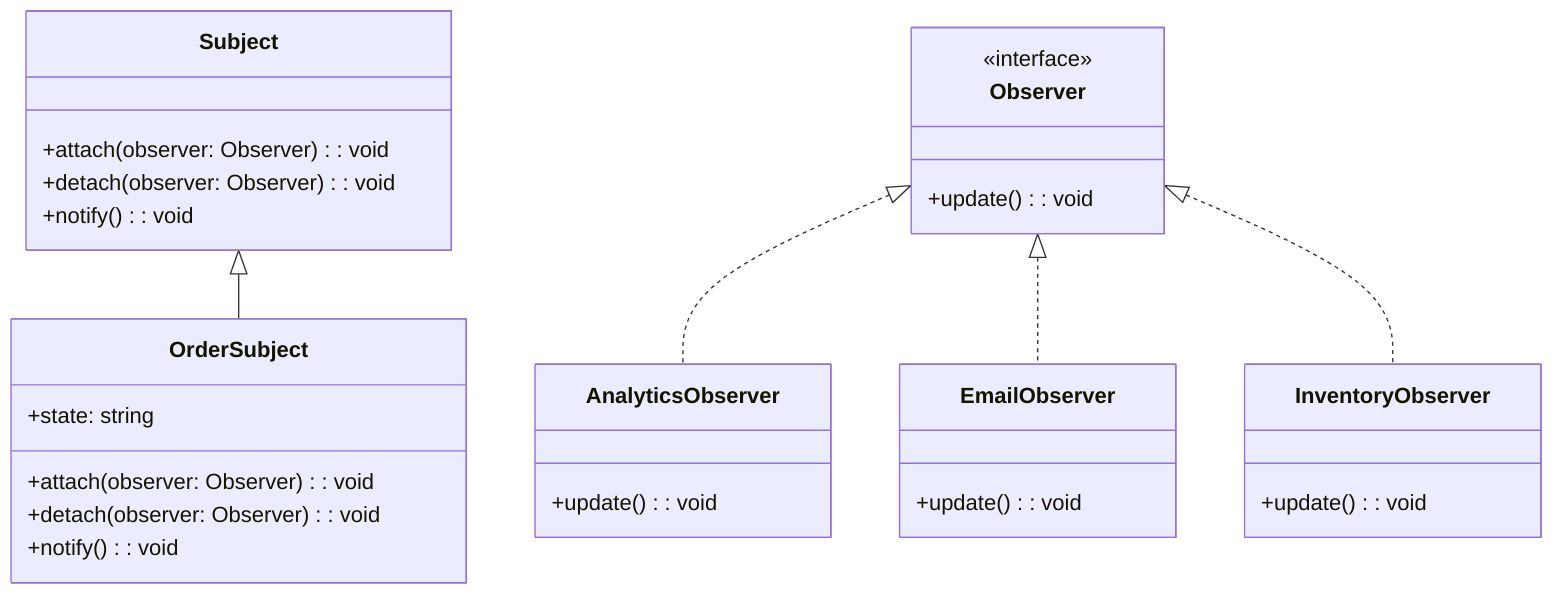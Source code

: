 classDiagram
    class Subject {
        +attach(observer: Observer): void
        +detach(observer: Observer): void
        +notify(): void
    }

    class Observer {
        <<interface>>
        +update(): void
    }

    class OrderSubject {
        +state: string
        +attach(observer: Observer): void
        +detach(observer: Observer): void
        +notify(): void
    }

    class AnalyticsObserver {
        +update(): void
    }

    class EmailObserver {
        +update(): void
    }

    class InventoryObserver {
        +update(): void
    }

    Subject <|-- OrderSubject
    Observer <|.. AnalyticsObserver
    Observer <|.. EmailObserver
    Observer <|.. InventoryObserver
